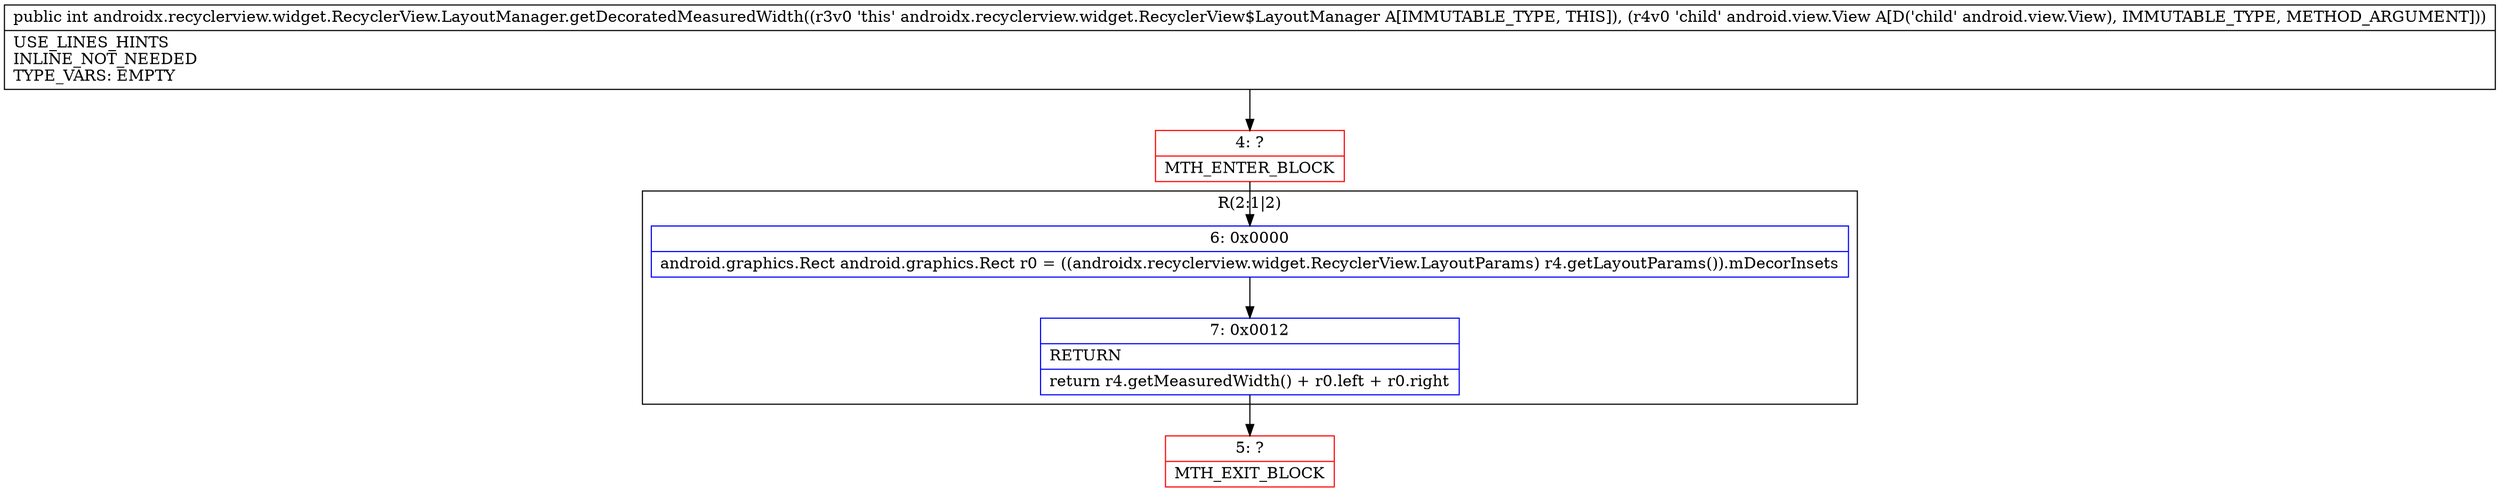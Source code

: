 digraph "CFG forandroidx.recyclerview.widget.RecyclerView.LayoutManager.getDecoratedMeasuredWidth(Landroid\/view\/View;)I" {
subgraph cluster_Region_1292800374 {
label = "R(2:1|2)";
node [shape=record,color=blue];
Node_6 [shape=record,label="{6\:\ 0x0000|android.graphics.Rect android.graphics.Rect r0 = ((androidx.recyclerview.widget.RecyclerView.LayoutParams) r4.getLayoutParams()).mDecorInsets\l}"];
Node_7 [shape=record,label="{7\:\ 0x0012|RETURN\l|return r4.getMeasuredWidth() + r0.left + r0.right\l}"];
}
Node_4 [shape=record,color=red,label="{4\:\ ?|MTH_ENTER_BLOCK\l}"];
Node_5 [shape=record,color=red,label="{5\:\ ?|MTH_EXIT_BLOCK\l}"];
MethodNode[shape=record,label="{public int androidx.recyclerview.widget.RecyclerView.LayoutManager.getDecoratedMeasuredWidth((r3v0 'this' androidx.recyclerview.widget.RecyclerView$LayoutManager A[IMMUTABLE_TYPE, THIS]), (r4v0 'child' android.view.View A[D('child' android.view.View), IMMUTABLE_TYPE, METHOD_ARGUMENT]))  | USE_LINES_HINTS\lINLINE_NOT_NEEDED\lTYPE_VARS: EMPTY\l}"];
MethodNode -> Node_4;Node_6 -> Node_7;
Node_7 -> Node_5;
Node_4 -> Node_6;
}

